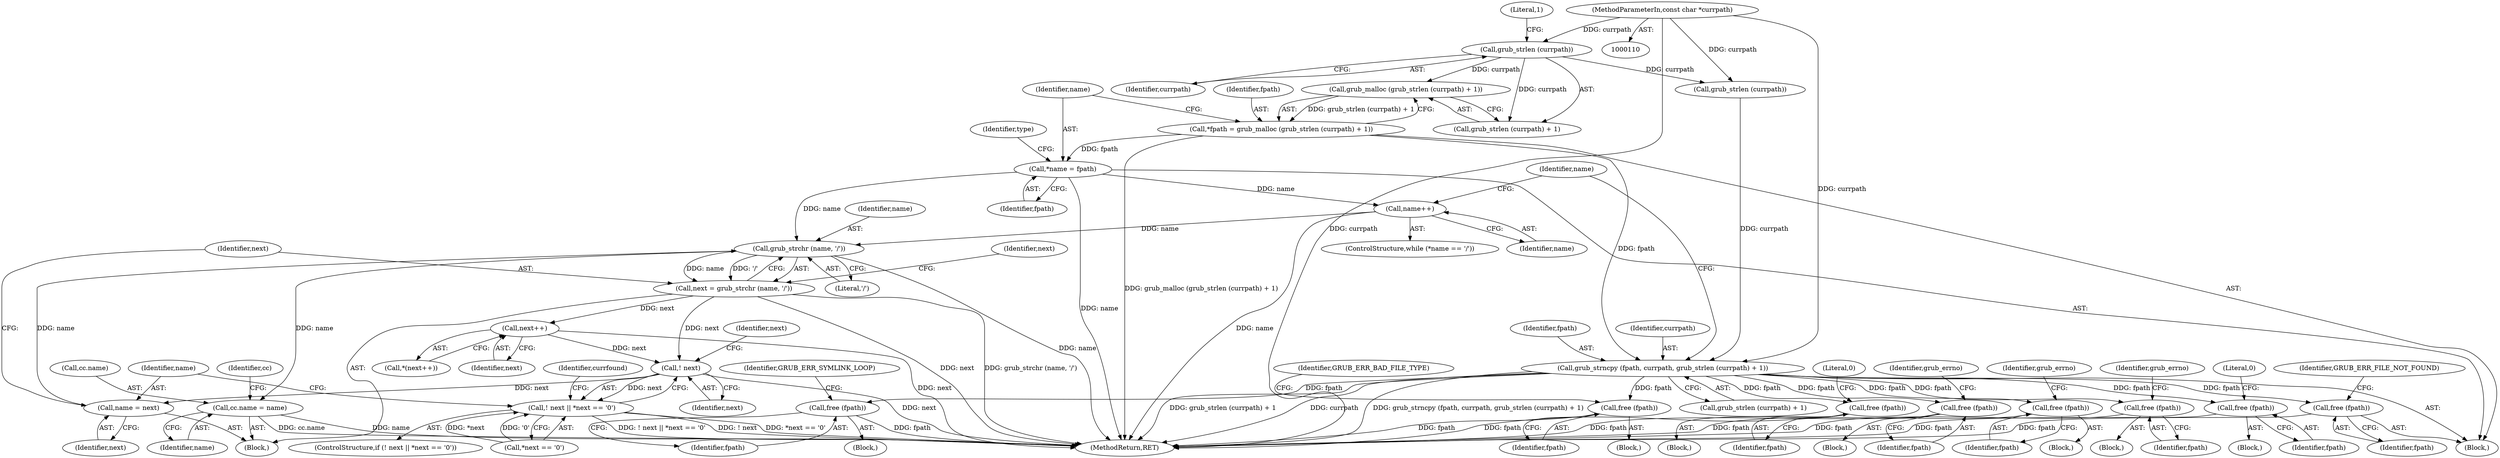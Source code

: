 digraph "0_radare2_65000a7fd9eea62359e6d6714f17b94a99a82edd_2@API" {
"1000119" [label="(Call,grub_malloc (grub_strlen (currpath) + 1))"];
"1000121" [label="(Call,grub_strlen (currpath))"];
"1000111" [label="(MethodParameterIn,const char *currpath)"];
"1000117" [label="(Call,*fpath = grub_malloc (grub_strlen (currpath) + 1))"];
"1000125" [label="(Call,*name = fpath)"];
"1000158" [label="(Call,name++)"];
"1000179" [label="(Call,grub_strchr (name, '/'))"];
"1000177" [label="(Call,next = grub_strchr (name, '/'))"];
"1000192" [label="(Call,next++)"];
"1000338" [label="(Call,! next)"];
"1000337" [label="(Call,! next || *next == '\0')"];
"1000358" [label="(Call,name = next)"];
"1000209" [label="(Call,cc.name = name)"];
"1000146" [label="(Call,grub_strncpy (fpath, currpath, grub_strlen (currpath) + 1))"];
"1000169" [label="(Call,free (fpath))"];
"1000203" [label="(Call,free (fpath))"];
"1000246" [label="(Call,free (fpath))"];
"1000271" [label="(Call,free (fpath))"];
"1000291" [label="(Call,free (fpath))"];
"1000329" [label="(Call,free (fpath))"];
"1000354" [label="(Call,free (fpath))"];
"1000361" [label="(Call,free (fpath))"];
"1000122" [label="(Identifier,currpath)"];
"1000150" [label="(Call,grub_strlen (currpath))"];
"1000117" [label="(Call,*fpath = grub_malloc (grub_strlen (currpath) + 1))"];
"1000249" [label="(Identifier,grub_errno)"];
"1000180" [label="(Identifier,name)"];
"1000365" [label="(Identifier,GRUB_ERR_FILE_NOT_FOUND)"];
"1000118" [label="(Identifier,fpath)"];
"1000275" [label="(Identifier,GRUB_ERR_SYMLINK_LOOP)"];
"1000181" [label="(Literal,'/')"];
"1000119" [label="(Call,grub_malloc (grub_strlen (currpath) + 1))"];
"1000360" [label="(Identifier,next)"];
"1000169" [label="(Call,free (fpath))"];
"1000362" [label="(Identifier,fpath)"];
"1000159" [label="(Identifier,name)"];
"1000367" [label="(MethodReturn,RET)"];
"1000191" [label="(Call,*(next++))"];
"1000342" [label="(Identifier,next)"];
"1000210" [label="(Call,cc.name)"];
"1000121" [label="(Call,grub_strlen (currpath))"];
"1000177" [label="(Call,next = grub_strchr (name, '/'))"];
"1000183" [label="(Identifier,next)"];
"1000216" [label="(Identifier,cc)"];
"1000246" [label="(Call,free (fpath))"];
"1000120" [label="(Call,grub_strlen (currpath) + 1)"];
"1000131" [label="(Identifier,type)"];
"1000153" [label="(ControlStructure,while (*name == '/'))"];
"1000247" [label="(Identifier,fpath)"];
"1000213" [label="(Identifier,name)"];
"1000325" [label="(Block,)"];
"1000271" [label="(Call,free (fpath))"];
"1000111" [label="(MethodParameterIn,const char *currpath)"];
"1000174" [label="(Block,)"];
"1000204" [label="(Identifier,fpath)"];
"1000340" [label="(Call,*next == '\0')"];
"1000203" [label="(Call,free (fpath))"];
"1000355" [label="(Identifier,fpath)"];
"1000245" [label="(Block,)"];
"1000193" [label="(Identifier,next)"];
"1000287" [label="(Block,)"];
"1000292" [label="(Identifier,fpath)"];
"1000125" [label="(Call,*name = fpath)"];
"1000156" [label="(Identifier,name)"];
"1000209" [label="(Call,cc.name = name)"];
"1000347" [label="(Identifier,currfound)"];
"1000344" [label="(Block,)"];
"1000207" [label="(Identifier,GRUB_ERR_BAD_FILE_TYPE)"];
"1000179" [label="(Call,grub_strchr (name, '/'))"];
"1000147" [label="(Identifier,fpath)"];
"1000361" [label="(Call,free (fpath))"];
"1000192" [label="(Call,next++)"];
"1000337" [label="(Call,! next || *next == '\0')"];
"1000339" [label="(Identifier,next)"];
"1000272" [label="(Identifier,fpath)"];
"1000126" [label="(Identifier,name)"];
"1000170" [label="(Identifier,fpath)"];
"1000332" [label="(Identifier,grub_errno)"];
"1000178" [label="(Identifier,next)"];
"1000264" [label="(Block,)"];
"1000123" [label="(Literal,1)"];
"1000149" [label="(Call,grub_strlen (currpath) + 1)"];
"1000199" [label="(Block,)"];
"1000291" [label="(Call,free (fpath))"];
"1000115" [label="(Block,)"];
"1000330" [label="(Identifier,fpath)"];
"1000158" [label="(Call,name++)"];
"1000336" [label="(ControlStructure,if (! next || *next == '\0'))"];
"1000127" [label="(Identifier,fpath)"];
"1000357" [label="(Literal,0)"];
"1000294" [label="(Identifier,grub_errno)"];
"1000146" [label="(Call,grub_strncpy (fpath, currpath, grub_strlen (currpath) + 1))"];
"1000338" [label="(Call,! next)"];
"1000329" [label="(Call,free (fpath))"];
"1000148" [label="(Identifier,currpath)"];
"1000358" [label="(Call,name = next)"];
"1000354" [label="(Call,free (fpath))"];
"1000359" [label="(Identifier,name)"];
"1000164" [label="(Block,)"];
"1000172" [label="(Literal,0)"];
"1000119" -> "1000117"  [label="AST: "];
"1000119" -> "1000120"  [label="CFG: "];
"1000120" -> "1000119"  [label="AST: "];
"1000117" -> "1000119"  [label="CFG: "];
"1000119" -> "1000117"  [label="DDG: grub_strlen (currpath) + 1"];
"1000121" -> "1000119"  [label="DDG: currpath"];
"1000121" -> "1000120"  [label="AST: "];
"1000121" -> "1000122"  [label="CFG: "];
"1000122" -> "1000121"  [label="AST: "];
"1000123" -> "1000121"  [label="CFG: "];
"1000121" -> "1000120"  [label="DDG: currpath"];
"1000111" -> "1000121"  [label="DDG: currpath"];
"1000121" -> "1000150"  [label="DDG: currpath"];
"1000111" -> "1000110"  [label="AST: "];
"1000111" -> "1000367"  [label="DDG: currpath"];
"1000111" -> "1000146"  [label="DDG: currpath"];
"1000111" -> "1000150"  [label="DDG: currpath"];
"1000117" -> "1000115"  [label="AST: "];
"1000118" -> "1000117"  [label="AST: "];
"1000126" -> "1000117"  [label="CFG: "];
"1000117" -> "1000367"  [label="DDG: grub_malloc (grub_strlen (currpath) + 1)"];
"1000117" -> "1000125"  [label="DDG: fpath"];
"1000117" -> "1000146"  [label="DDG: fpath"];
"1000125" -> "1000115"  [label="AST: "];
"1000125" -> "1000127"  [label="CFG: "];
"1000126" -> "1000125"  [label="AST: "];
"1000127" -> "1000125"  [label="AST: "];
"1000131" -> "1000125"  [label="CFG: "];
"1000125" -> "1000367"  [label="DDG: name"];
"1000125" -> "1000158"  [label="DDG: name"];
"1000125" -> "1000179"  [label="DDG: name"];
"1000158" -> "1000153"  [label="AST: "];
"1000158" -> "1000159"  [label="CFG: "];
"1000159" -> "1000158"  [label="AST: "];
"1000156" -> "1000158"  [label="CFG: "];
"1000158" -> "1000367"  [label="DDG: name"];
"1000158" -> "1000179"  [label="DDG: name"];
"1000179" -> "1000177"  [label="AST: "];
"1000179" -> "1000181"  [label="CFG: "];
"1000180" -> "1000179"  [label="AST: "];
"1000181" -> "1000179"  [label="AST: "];
"1000177" -> "1000179"  [label="CFG: "];
"1000179" -> "1000367"  [label="DDG: name"];
"1000179" -> "1000177"  [label="DDG: name"];
"1000179" -> "1000177"  [label="DDG: '/'"];
"1000358" -> "1000179"  [label="DDG: name"];
"1000179" -> "1000209"  [label="DDG: name"];
"1000177" -> "1000174"  [label="AST: "];
"1000178" -> "1000177"  [label="AST: "];
"1000183" -> "1000177"  [label="CFG: "];
"1000177" -> "1000367"  [label="DDG: grub_strchr (name, '/')"];
"1000177" -> "1000367"  [label="DDG: next"];
"1000177" -> "1000192"  [label="DDG: next"];
"1000177" -> "1000338"  [label="DDG: next"];
"1000192" -> "1000191"  [label="AST: "];
"1000192" -> "1000193"  [label="CFG: "];
"1000193" -> "1000192"  [label="AST: "];
"1000191" -> "1000192"  [label="CFG: "];
"1000192" -> "1000367"  [label="DDG: next"];
"1000192" -> "1000338"  [label="DDG: next"];
"1000338" -> "1000337"  [label="AST: "];
"1000338" -> "1000339"  [label="CFG: "];
"1000339" -> "1000338"  [label="AST: "];
"1000342" -> "1000338"  [label="CFG: "];
"1000337" -> "1000338"  [label="CFG: "];
"1000338" -> "1000367"  [label="DDG: next"];
"1000338" -> "1000337"  [label="DDG: next"];
"1000338" -> "1000358"  [label="DDG: next"];
"1000337" -> "1000336"  [label="AST: "];
"1000337" -> "1000340"  [label="CFG: "];
"1000340" -> "1000337"  [label="AST: "];
"1000347" -> "1000337"  [label="CFG: "];
"1000359" -> "1000337"  [label="CFG: "];
"1000337" -> "1000367"  [label="DDG: ! next"];
"1000337" -> "1000367"  [label="DDG: *next == '\0'"];
"1000337" -> "1000367"  [label="DDG: ! next || *next == '\0'"];
"1000340" -> "1000337"  [label="DDG: *next"];
"1000340" -> "1000337"  [label="DDG: '\0'"];
"1000358" -> "1000174"  [label="AST: "];
"1000358" -> "1000360"  [label="CFG: "];
"1000359" -> "1000358"  [label="AST: "];
"1000360" -> "1000358"  [label="AST: "];
"1000178" -> "1000358"  [label="CFG: "];
"1000209" -> "1000174"  [label="AST: "];
"1000209" -> "1000213"  [label="CFG: "];
"1000210" -> "1000209"  [label="AST: "];
"1000213" -> "1000209"  [label="AST: "];
"1000216" -> "1000209"  [label="CFG: "];
"1000209" -> "1000367"  [label="DDG: cc.name"];
"1000209" -> "1000367"  [label="DDG: name"];
"1000146" -> "1000115"  [label="AST: "];
"1000146" -> "1000149"  [label="CFG: "];
"1000147" -> "1000146"  [label="AST: "];
"1000148" -> "1000146"  [label="AST: "];
"1000149" -> "1000146"  [label="AST: "];
"1000156" -> "1000146"  [label="CFG: "];
"1000146" -> "1000367"  [label="DDG: grub_strlen (currpath) + 1"];
"1000146" -> "1000367"  [label="DDG: currpath"];
"1000146" -> "1000367"  [label="DDG: grub_strncpy (fpath, currpath, grub_strlen (currpath) + 1)"];
"1000150" -> "1000146"  [label="DDG: currpath"];
"1000146" -> "1000169"  [label="DDG: fpath"];
"1000146" -> "1000203"  [label="DDG: fpath"];
"1000146" -> "1000246"  [label="DDG: fpath"];
"1000146" -> "1000271"  [label="DDG: fpath"];
"1000146" -> "1000291"  [label="DDG: fpath"];
"1000146" -> "1000329"  [label="DDG: fpath"];
"1000146" -> "1000354"  [label="DDG: fpath"];
"1000146" -> "1000361"  [label="DDG: fpath"];
"1000169" -> "1000164"  [label="AST: "];
"1000169" -> "1000170"  [label="CFG: "];
"1000170" -> "1000169"  [label="AST: "];
"1000172" -> "1000169"  [label="CFG: "];
"1000169" -> "1000367"  [label="DDG: fpath"];
"1000203" -> "1000199"  [label="AST: "];
"1000203" -> "1000204"  [label="CFG: "];
"1000204" -> "1000203"  [label="AST: "];
"1000207" -> "1000203"  [label="CFG: "];
"1000203" -> "1000367"  [label="DDG: fpath"];
"1000246" -> "1000245"  [label="AST: "];
"1000246" -> "1000247"  [label="CFG: "];
"1000247" -> "1000246"  [label="AST: "];
"1000249" -> "1000246"  [label="CFG: "];
"1000246" -> "1000367"  [label="DDG: fpath"];
"1000271" -> "1000264"  [label="AST: "];
"1000271" -> "1000272"  [label="CFG: "];
"1000272" -> "1000271"  [label="AST: "];
"1000275" -> "1000271"  [label="CFG: "];
"1000271" -> "1000367"  [label="DDG: fpath"];
"1000291" -> "1000287"  [label="AST: "];
"1000291" -> "1000292"  [label="CFG: "];
"1000292" -> "1000291"  [label="AST: "];
"1000294" -> "1000291"  [label="CFG: "];
"1000291" -> "1000367"  [label="DDG: fpath"];
"1000329" -> "1000325"  [label="AST: "];
"1000329" -> "1000330"  [label="CFG: "];
"1000330" -> "1000329"  [label="AST: "];
"1000332" -> "1000329"  [label="CFG: "];
"1000329" -> "1000367"  [label="DDG: fpath"];
"1000354" -> "1000344"  [label="AST: "];
"1000354" -> "1000355"  [label="CFG: "];
"1000355" -> "1000354"  [label="AST: "];
"1000357" -> "1000354"  [label="CFG: "];
"1000354" -> "1000367"  [label="DDG: fpath"];
"1000361" -> "1000115"  [label="AST: "];
"1000361" -> "1000362"  [label="CFG: "];
"1000362" -> "1000361"  [label="AST: "];
"1000365" -> "1000361"  [label="CFG: "];
"1000361" -> "1000367"  [label="DDG: fpath"];
}
